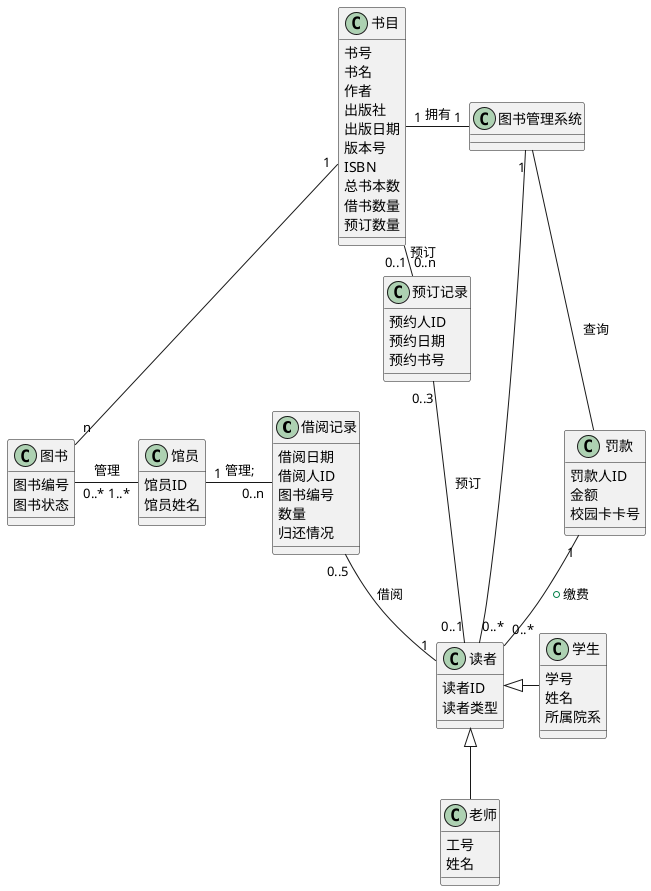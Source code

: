 @startuml
class 借阅记录{
    借阅日期
    借阅人ID
    图书编号
    数量
    归还情况
}
class 学生{
    学号
    姓名
    所属院系
}
class 老师{
    工号
    姓名
}

class 读者{
    读者ID
    读者类型
}
class 馆员{
    馆员ID
    馆员姓名
}
class 罚款{
    罚款人ID
    金额
    校园卡卡号
}
class 图书管理系统
class 预订记录{
    预约人ID
    预约日期
    预约书号
}
class 书目{
    书号
    书名
    作者
    出版社
    出版日期
    版本号
    ISBN
    总书本数
    借书数量
    预订数量
}
class 图书{
    图书编号
    图书状态
}
读者 <|-down-老师
读者 <|-right- 学生
借阅记录 "0..5" -down-"1" 读者:借阅
图书管理系统 "1"-right-"0..*"读者
读者 "0..1" -left- "0..3" 预订记录:预订
借阅记录 "0..n" -left- "1" 馆员:管理;
馆员 "1..*" -left-  "0..*"图书:管理
罚款 "1"-- "0..*"读者:+缴费
图书管理系统 -down- 罚款:查询
图书管理系统 "1"-left-"1" 书目:拥有
预订记录 "0..n" -left-  "0..1"书目:预订
图书 "n" -up-  "1" 书目


















@enduml